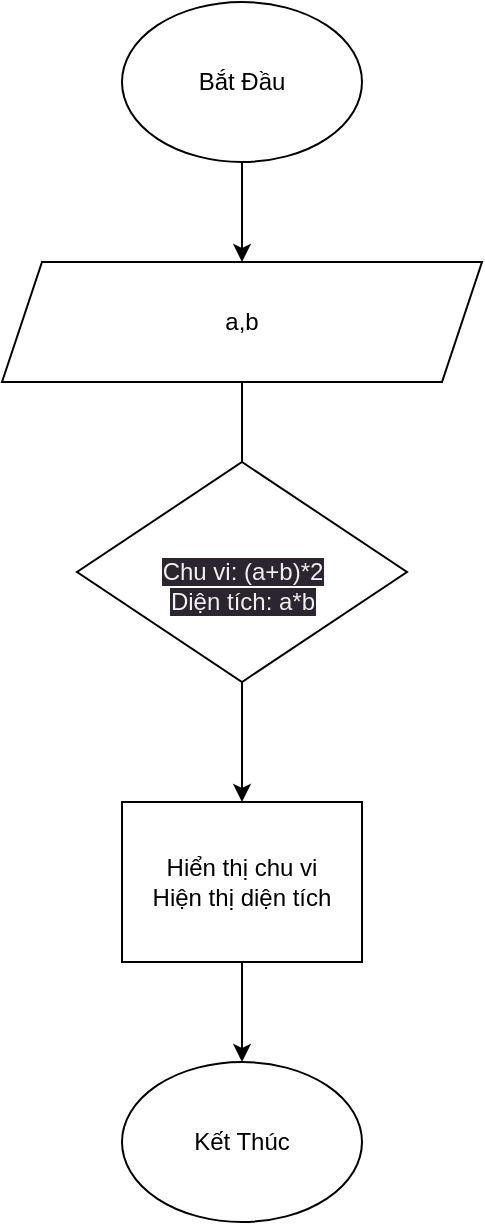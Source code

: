 <mxfile version="21.0.6" type="device" pages="5"><diagram id="5r0HS4jGTGSs91UFAl5S" name="a"><mxGraphModel dx="1050" dy="573" grid="1" gridSize="10" guides="1" tooltips="1" connect="1" arrows="1" fold="1" page="1" pageScale="1" pageWidth="827" pageHeight="1169" math="0" shadow="0"><root><mxCell id="0"/><mxCell id="1" parent="0"/><mxCell id="Brpn6rp2Crt80yL19Pzr-1" value="Bắt Đầu" style="ellipse;whiteSpace=wrap;html=1;" vertex="1" parent="1"><mxGeometry x="310" y="30" width="120" height="80" as="geometry"/></mxCell><mxCell id="Brpn6rp2Crt80yL19Pzr-2" value="" style="endArrow=classic;html=1;rounded=0;exitX=0.5;exitY=1;exitDx=0;exitDy=0;" edge="1" parent="1" source="Brpn6rp2Crt80yL19Pzr-1"><mxGeometry width="50" height="50" relative="1" as="geometry"><mxPoint x="430" y="220" as="sourcePoint"/><mxPoint x="370" y="160" as="targetPoint"/></mxGeometry></mxCell><mxCell id="Brpn6rp2Crt80yL19Pzr-6" style="edgeStyle=orthogonalEdgeStyle;rounded=0;orthogonalLoop=1;jettySize=auto;html=1;exitX=0.5;exitY=1;exitDx=0;exitDy=0;" edge="1" parent="1" source="Brpn6rp2Crt80yL19Pzr-4"><mxGeometry relative="1" as="geometry"><mxPoint x="370" y="280" as="targetPoint"/></mxGeometry></mxCell><mxCell id="Brpn6rp2Crt80yL19Pzr-4" value="a,b" style="shape=parallelogram;perimeter=parallelogramPerimeter;whiteSpace=wrap;html=1;fixedSize=1;" vertex="1" parent="1"><mxGeometry x="250" y="160" width="240" height="60" as="geometry"/></mxCell><mxCell id="Brpn6rp2Crt80yL19Pzr-10" value="" style="endArrow=classic;html=1;rounded=0;exitX=0.5;exitY=1;exitDx=0;exitDy=0;" edge="1" parent="1"><mxGeometry width="50" height="50" relative="1" as="geometry"><mxPoint x="370" y="370" as="sourcePoint"/><mxPoint x="370" y="430" as="targetPoint"/></mxGeometry></mxCell><mxCell id="FXeiI8dnJ79ZD4_cw055-1" value="&lt;br&gt;&lt;span style=&quot;color: rgb(240, 240, 240); font-family: Helvetica; font-size: 12px; font-style: normal; font-variant-ligatures: normal; font-variant-caps: normal; font-weight: 400; letter-spacing: normal; orphans: 2; text-align: center; text-indent: 0px; text-transform: none; widows: 2; word-spacing: 0px; -webkit-text-stroke-width: 0px; background-color: rgb(42, 37, 47); text-decoration-thickness: initial; text-decoration-style: initial; text-decoration-color: initial; float: none; display: inline !important;&quot;&gt;Chu vi: (a+b)*2&lt;/span&gt;&lt;br style=&quot;border-color: rgb(0, 0, 0); color: rgb(240, 240, 240); font-family: Helvetica; font-size: 12px; font-style: normal; font-variant-ligatures: normal; font-variant-caps: normal; font-weight: 400; letter-spacing: normal; orphans: 2; text-align: center; text-indent: 0px; text-transform: none; widows: 2; word-spacing: 0px; -webkit-text-stroke-width: 0px; background-color: rgb(42, 37, 47); text-decoration-thickness: initial; text-decoration-style: initial; text-decoration-color: initial;&quot;&gt;&lt;span style=&quot;color: rgb(240, 240, 240); font-family: Helvetica; font-size: 12px; font-style: normal; font-variant-ligatures: normal; font-variant-caps: normal; font-weight: 400; letter-spacing: normal; orphans: 2; text-align: center; text-indent: 0px; text-transform: none; widows: 2; word-spacing: 0px; -webkit-text-stroke-width: 0px; background-color: rgb(42, 37, 47); text-decoration-thickness: initial; text-decoration-style: initial; text-decoration-color: initial; float: none; display: inline !important;&quot;&gt;Diện tích: a*b&lt;/span&gt;" style="rhombus;whiteSpace=wrap;html=1;" vertex="1" parent="1"><mxGeometry x="287.5" y="260" width="165" height="110" as="geometry"/></mxCell><mxCell id="FXeiI8dnJ79ZD4_cw055-3" value="Hiển thị chu vi&lt;br&gt;Hiện thị diện tích" style="rounded=0;whiteSpace=wrap;html=1;" vertex="1" parent="1"><mxGeometry x="310" y="430" width="120" height="80" as="geometry"/></mxCell><mxCell id="FXeiI8dnJ79ZD4_cw055-4" value="" style="endArrow=classic;html=1;rounded=0;exitX=0.5;exitY=1;exitDx=0;exitDy=0;" edge="1" parent="1" source="FXeiI8dnJ79ZD4_cw055-3"><mxGeometry width="50" height="50" relative="1" as="geometry"><mxPoint x="430" y="450" as="sourcePoint"/><mxPoint x="370" y="560" as="targetPoint"/></mxGeometry></mxCell><mxCell id="FXeiI8dnJ79ZD4_cw055-5" value="Kết Thúc" style="ellipse;whiteSpace=wrap;html=1;" vertex="1" parent="1"><mxGeometry x="310" y="560" width="120" height="80" as="geometry"/></mxCell></root></mxGraphModel></diagram><diagram id="0gc5NvyZmVG9mEgtArGQ" name="b"><mxGraphModel dx="1050" dy="573" grid="1" gridSize="10" guides="1" tooltips="1" connect="1" arrows="1" fold="1" page="1" pageScale="1" pageWidth="827" pageHeight="1169" math="0" shadow="0"><root><mxCell id="0"/><mxCell id="1" parent="0"/><mxCell id="O9QaDFfqqdIZ3DjrllFk-1" value="Bắt đầu" style="ellipse;whiteSpace=wrap;html=1;" vertex="1" parent="1"><mxGeometry x="340" y="50" width="120" height="80" as="geometry"/></mxCell><mxCell id="O9QaDFfqqdIZ3DjrllFk-2" value="" style="endArrow=classic;html=1;rounded=0;exitX=0.5;exitY=1;exitDx=0;exitDy=0;" edge="1" parent="1" source="O9QaDFfqqdIZ3DjrllFk-1"><mxGeometry width="50" height="50" relative="1" as="geometry"><mxPoint x="390" y="320" as="sourcePoint"/><mxPoint x="400" y="180" as="targetPoint"/></mxGeometry></mxCell><mxCell id="O9QaDFfqqdIZ3DjrllFk-3" value="Diện tích&lt;br&gt;đường tròn" style="shape=parallelogram;perimeter=parallelogramPerimeter;whiteSpace=wrap;html=1;fixedSize=1;" vertex="1" parent="1"><mxGeometry x="340" y="180" width="120" height="60" as="geometry"/></mxCell><mxCell id="O9QaDFfqqdIZ3DjrllFk-5" value="" style="endArrow=classic;html=1;rounded=0;exitX=0.5;exitY=1;exitDx=0;exitDy=0;entryX=0.5;entryY=0;entryDx=0;entryDy=0;" edge="1" parent="1" source="O9QaDFfqqdIZ3DjrllFk-3"><mxGeometry width="50" height="50" relative="1" as="geometry"><mxPoint x="390" y="320" as="sourcePoint"/><mxPoint x="400" y="300" as="targetPoint"/></mxGeometry></mxCell><mxCell id="O9QaDFfqqdIZ3DjrllFk-6" value="" style="endArrow=classic;html=1;rounded=0;exitX=0.5;exitY=1;exitDx=0;exitDy=0;" edge="1" parent="1" source="O9QaDFfqqdIZ3DjrllFk-7"><mxGeometry width="50" height="50" relative="1" as="geometry"><mxPoint x="399.5" y="390" as="sourcePoint"/><mxPoint x="400" y="430" as="targetPoint"/></mxGeometry></mxCell><mxCell id="O9QaDFfqqdIZ3DjrllFk-7" value="&#10;&lt;span style=&quot;color: rgb(240, 240, 240); font-family: Helvetica; font-size: 12px; font-style: normal; font-variant-ligatures: normal; font-variant-caps: normal; font-weight: 400; letter-spacing: normal; orphans: 2; text-align: center; text-indent: 0px; text-transform: none; widows: 2; word-spacing: 0px; -webkit-text-stroke-width: 0px; background-color: rgb(42, 37, 47); text-decoration-thickness: initial; text-decoration-style: initial; text-decoration-color: initial; float: none; display: inline !important;&quot;&gt;PI = 3.14&lt;/span&gt;&lt;br style=&quot;border-color: rgb(0, 0, 0); color: rgb(240, 240, 240); font-family: Helvetica; font-size: 12px; font-style: normal; font-variant-ligatures: normal; font-variant-caps: normal; font-weight: 400; letter-spacing: normal; orphans: 2; text-align: center; text-indent: 0px; text-transform: none; widows: 2; word-spacing: 0px; -webkit-text-stroke-width: 0px; background-color: rgb(42, 37, 47); text-decoration-thickness: initial; text-decoration-style: initial; text-decoration-color: initial;&quot;&gt;&lt;span style=&quot;color: rgb(240, 240, 240); font-family: Helvetica; font-size: 12px; font-style: normal; font-variant-ligatures: normal; font-variant-caps: normal; font-weight: 400; letter-spacing: normal; orphans: 2; text-align: center; text-indent: 0px; text-transform: none; widows: 2; word-spacing: 0px; -webkit-text-stroke-width: 0px; background-color: rgb(42, 37, 47); text-decoration-thickness: initial; text-decoration-style: initial; text-decoration-color: initial; float: none; display: inline !important;&quot;&gt;Bán kính: Diện Tích đường tròn / PI&lt;/span&gt;&#10;&#10;" style="rhombus;whiteSpace=wrap;html=1;" vertex="1" parent="1"><mxGeometry x="282" y="300" width="236" height="80" as="geometry"/></mxCell><mxCell id="O9QaDFfqqdIZ3DjrllFk-8" value="Hiển thị bán kính" style="rounded=0;whiteSpace=wrap;html=1;" vertex="1" parent="1"><mxGeometry x="340" y="430" width="120" height="60" as="geometry"/></mxCell><mxCell id="O9QaDFfqqdIZ3DjrllFk-9" value="" style="endArrow=classic;html=1;rounded=0;exitX=0.5;exitY=1;exitDx=0;exitDy=0;" edge="1" parent="1" source="O9QaDFfqqdIZ3DjrllFk-8"><mxGeometry width="50" height="50" relative="1" as="geometry"><mxPoint x="390" y="540" as="sourcePoint"/><mxPoint x="400" y="540" as="targetPoint"/></mxGeometry></mxCell><mxCell id="O9QaDFfqqdIZ3DjrllFk-10" value="Kết Thúc" style="ellipse;whiteSpace=wrap;html=1;" vertex="1" parent="1"><mxGeometry x="340" y="540" width="120" height="80" as="geometry"/></mxCell></root></mxGraphModel></diagram><diagram name="c" id="nPoUoHDQPjZ1TxfekSez"><mxGraphModel dx="1050" dy="573" grid="1" gridSize="10" guides="1" tooltips="1" connect="1" arrows="1" fold="1" page="1" pageScale="1" pageWidth="827" pageHeight="1169" math="0" shadow="0"><root><mxCell id="0"/><mxCell id="1" parent="0"/><mxCell id="Sl7WUDmxWiNvyvVlHaZJ-1" value="Bat Dau&lt;br&gt;" style="ellipse;whiteSpace=wrap;html=1;" parent="1" vertex="1"><mxGeometry x="350" y="10" width="120" height="80" as="geometry"/></mxCell><mxCell id="Sl7WUDmxWiNvyvVlHaZJ-2" value="a,b" style="shape=parallelogram;perimeter=parallelogramPerimeter;whiteSpace=wrap;html=1;fixedSize=1;" parent="1" vertex="1"><mxGeometry x="320" y="170" width="170" height="60" as="geometry"/></mxCell><mxCell id="Sl7WUDmxWiNvyvVlHaZJ-3" value="" style="endArrow=classic;html=1;rounded=0;entryX=0.5;entryY=0;entryDx=0;entryDy=0;" parent="1" source="Sl7WUDmxWiNvyvVlHaZJ-1" target="Sl7WUDmxWiNvyvVlHaZJ-2" edge="1"><mxGeometry width="50" height="50" relative="1" as="geometry"><mxPoint x="390" y="220" as="sourcePoint"/><mxPoint x="420" y="190" as="targetPoint"/></mxGeometry></mxCell><mxCell id="Sl7WUDmxWiNvyvVlHaZJ-6" value="" style="endArrow=classic;html=1;rounded=0;exitX=0.5;exitY=1;exitDx=0;exitDy=0;" parent="1" source="Sl7WUDmxWiNvyvVlHaZJ-2" edge="1"><mxGeometry width="50" height="50" relative="1" as="geometry"><mxPoint x="390" y="320" as="sourcePoint"/><mxPoint x="415.455" y="313.636" as="targetPoint"/></mxGeometry></mxCell><mxCell id="Sl7WUDmxWiNvyvVlHaZJ-7" value="a=b?" style="rhombus;whiteSpace=wrap;html=1;" parent="1" vertex="1"><mxGeometry x="374" y="310" width="80" height="80" as="geometry"/></mxCell><mxCell id="Sl7WUDmxWiNvyvVlHaZJ-8" value="D" style="endArrow=classic;html=1;rounded=0;exitX=1;exitY=0.5;exitDx=0;exitDy=0;entryX=0.5;entryY=0;entryDx=0;entryDy=0;" parent="1" source="Sl7WUDmxWiNvyvVlHaZJ-7" target="Sl7WUDmxWiNvyvVlHaZJ-9" edge="1"><mxGeometry width="50" height="50" relative="1" as="geometry"><mxPoint x="390" y="320" as="sourcePoint"/><mxPoint x="540" y="400" as="targetPoint"/><Array as="points"><mxPoint x="340" y="350"/><mxPoint x="230" y="350"/></Array></mxGeometry></mxCell><mxCell id="Sl7WUDmxWiNvyvVlHaZJ-9" value="Hai so bang nhau&lt;br&gt;" style="rounded=0;whiteSpace=wrap;html=1;" parent="1" vertex="1"><mxGeometry x="180" y="400" width="100" height="60" as="geometry"/></mxCell><mxCell id="Sl7WUDmxWiNvyvVlHaZJ-10" style="edgeStyle=orthogonalEdgeStyle;rounded=0;orthogonalLoop=1;jettySize=auto;html=1;entryX=0;entryY=0.5;entryDx=0;entryDy=0;" parent="1" target="Sl7WUDmxWiNvyvVlHaZJ-7" edge="1"><mxGeometry relative="1" as="geometry"><mxPoint x="340" y="350" as="sourcePoint"/><Array as="points"><mxPoint x="370" y="350"/><mxPoint x="370" y="350"/></Array></mxGeometry></mxCell><mxCell id="Sl7WUDmxWiNvyvVlHaZJ-11" value="a&amp;gt;b" style="rhombus;whiteSpace=wrap;html=1;" parent="1" vertex="1"><mxGeometry x="520" y="310" width="80" height="80" as="geometry"/></mxCell><mxCell id="Sl7WUDmxWiNvyvVlHaZJ-12" value="s" style="endArrow=classic;html=1;rounded=0;entryX=0;entryY=0.5;entryDx=0;entryDy=0;" parent="1" target="Sl7WUDmxWiNvyvVlHaZJ-11" edge="1"><mxGeometry width="50" height="50" relative="1" as="geometry"><mxPoint x="450" y="350" as="sourcePoint"/><mxPoint x="510" y="340" as="targetPoint"/></mxGeometry></mxCell><mxCell id="Sl7WUDmxWiNvyvVlHaZJ-13" value="s" style="endArrow=classic;html=1;rounded=0;exitX=1;exitY=0.5;exitDx=0;exitDy=0;" parent="1" source="Sl7WUDmxWiNvyvVlHaZJ-11" edge="1"><mxGeometry width="50" height="50" relative="1" as="geometry"><mxPoint x="390" y="320" as="sourcePoint"/><mxPoint x="650" y="420" as="targetPoint"/><Array as="points"><mxPoint x="650" y="350"/></Array></mxGeometry></mxCell><mxCell id="Sl7WUDmxWiNvyvVlHaZJ-14" value="D" style="endArrow=classic;html=1;rounded=0;exitX=0.5;exitY=1;exitDx=0;exitDy=0;" parent="1" source="Sl7WUDmxWiNvyvVlHaZJ-11" target="Sl7WUDmxWiNvyvVlHaZJ-15" edge="1"><mxGeometry width="50" height="50" relative="1" as="geometry"><mxPoint x="390" y="320" as="sourcePoint"/><mxPoint x="560" y="430" as="targetPoint"/></mxGeometry></mxCell><mxCell id="Sl7WUDmxWiNvyvVlHaZJ-15" value="a" style="whiteSpace=wrap;html=1;aspect=fixed;" parent="1" vertex="1"><mxGeometry x="520" y="420" width="80" height="80" as="geometry"/></mxCell><mxCell id="Sl7WUDmxWiNvyvVlHaZJ-16" value="b" style="whiteSpace=wrap;html=1;aspect=fixed;" parent="1" vertex="1"><mxGeometry x="610" y="420" width="80" height="80" as="geometry"/></mxCell><mxCell id="Sl7WUDmxWiNvyvVlHaZJ-17" value="" style="endArrow=classic;html=1;rounded=0;exitX=0.5;exitY=1;exitDx=0;exitDy=0;" parent="1" source="Sl7WUDmxWiNvyvVlHaZJ-9" edge="1"><mxGeometry width="50" height="50" relative="1" as="geometry"><mxPoint x="390" y="620" as="sourcePoint"/><mxPoint x="350" y="600" as="targetPoint"/><Array as="points"><mxPoint x="230" y="600"/></Array></mxGeometry></mxCell><mxCell id="Sl7WUDmxWiNvyvVlHaZJ-18" value="" style="endArrow=classic;html=1;rounded=0;" parent="1" source="Sl7WUDmxWiNvyvVlHaZJ-15" edge="1"><mxGeometry width="50" height="50" relative="1" as="geometry"><mxPoint x="390" y="620" as="sourcePoint"/><mxPoint x="470" y="600" as="targetPoint"/><Array as="points"><mxPoint x="560" y="600"/></Array></mxGeometry></mxCell><mxCell id="Sl7WUDmxWiNvyvVlHaZJ-19" value="" style="endArrow=classic;html=1;rounded=0;" parent="1" source="Sl7WUDmxWiNvyvVlHaZJ-16" edge="1"><mxGeometry width="50" height="50" relative="1" as="geometry"><mxPoint x="390" y="620" as="sourcePoint"/><mxPoint x="560" y="600" as="targetPoint"/><Array as="points"><mxPoint x="650" y="600"/></Array></mxGeometry></mxCell><mxCell id="Sl7WUDmxWiNvyvVlHaZJ-20" value="Ket Thuc" style="ellipse;whiteSpace=wrap;html=1;" parent="1" vertex="1"><mxGeometry x="350" y="560" width="120" height="80" as="geometry"/></mxCell></root></mxGraphModel></diagram><diagram id="sWnTQ2fdi5lMRYL22oEv" name="d"><mxGraphModel dx="1050" dy="573" grid="1" gridSize="10" guides="1" tooltips="1" connect="1" arrows="1" fold="1" page="1" pageScale="1" pageWidth="827" pageHeight="1169" math="0" shadow="0"><root><mxCell id="0"/><mxCell id="1" parent="0"/><mxCell id="tEgNseLpptFpPfHBSxYC-2" style="edgeStyle=orthogonalEdgeStyle;rounded=0;orthogonalLoop=1;jettySize=auto;html=1;exitX=0.5;exitY=1;exitDx=0;exitDy=0;" edge="1" parent="1" source="tEgNseLpptFpPfHBSxYC-1"><mxGeometry relative="1" as="geometry"><mxPoint x="410" y="150" as="targetPoint"/></mxGeometry></mxCell><mxCell id="tEgNseLpptFpPfHBSxYC-1" value="Bắt Đầu" style="ellipse;whiteSpace=wrap;html=1;" vertex="1" parent="1"><mxGeometry x="350" y="30" width="120" height="80" as="geometry"/></mxCell><mxCell id="tEgNseLpptFpPfHBSxYC-4" style="edgeStyle=orthogonalEdgeStyle;rounded=0;orthogonalLoop=1;jettySize=auto;html=1;exitX=0.5;exitY=1;exitDx=0;exitDy=0;" edge="1" parent="1" source="tEgNseLpptFpPfHBSxYC-3"><mxGeometry relative="1" as="geometry"><mxPoint x="410" y="250" as="targetPoint"/></mxGeometry></mxCell><mxCell id="tEgNseLpptFpPfHBSxYC-3" value="n" style="shape=parallelogram;perimeter=parallelogramPerimeter;whiteSpace=wrap;html=1;fixedSize=1;" vertex="1" parent="1"><mxGeometry x="350" y="150" width="120" height="50" as="geometry"/></mxCell><mxCell id="tEgNseLpptFpPfHBSxYC-6" style="edgeStyle=orthogonalEdgeStyle;rounded=0;orthogonalLoop=1;jettySize=auto;html=1;exitX=1;exitY=0.5;exitDx=0;exitDy=0;" edge="1" parent="1"><mxGeometry relative="1" as="geometry"><mxPoint x="520" y="400" as="targetPoint"/><mxPoint x="470" y="290" as="sourcePoint"/></mxGeometry></mxCell><mxCell id="tEgNseLpptFpPfHBSxYC-8" value="Đ" style="edgeLabel;html=1;align=center;verticalAlign=middle;resizable=0;points=[];" vertex="1" connectable="0" parent="tEgNseLpptFpPfHBSxYC-6"><mxGeometry x="-0.163" y="-1" relative="1" as="geometry"><mxPoint as="offset"/></mxGeometry></mxCell><mxCell id="tEgNseLpptFpPfHBSxYC-7" value="S" style="edgeStyle=orthogonalEdgeStyle;rounded=0;orthogonalLoop=1;jettySize=auto;html=1;exitX=0.25;exitY=1;exitDx=0;exitDy=0;" edge="1" parent="1"><mxGeometry relative="1" as="geometry"><mxPoint x="380" y="390" as="targetPoint"/><mxPoint x="380" y="310" as="sourcePoint"/></mxGeometry></mxCell><mxCell id="tEgNseLpptFpPfHBSxYC-9" value="n&amp;lt;0" style="rhombus;whiteSpace=wrap;html=1;" vertex="1" parent="1"><mxGeometry x="360" y="250" width="110" height="80" as="geometry"/></mxCell><mxCell id="tEgNseLpptFpPfHBSxYC-14" style="edgeStyle=orthogonalEdgeStyle;rounded=0;orthogonalLoop=1;jettySize=auto;html=1;exitX=0;exitY=0.5;exitDx=0;exitDy=0;" edge="1" parent="1" source="tEgNseLpptFpPfHBSxYC-11"><mxGeometry relative="1" as="geometry"><mxPoint x="380" y="360" as="targetPoint"/><Array as="points"><mxPoint x="440" y="430"/><mxPoint x="440" y="370"/><mxPoint x="380" y="370"/></Array></mxGeometry></mxCell><mxCell id="tEgNseLpptFpPfHBSxYC-11" value="n=n*(-1)" style="rounded=0;whiteSpace=wrap;html=1;" vertex="1" parent="1"><mxGeometry x="480" y="400" width="90" height="60" as="geometry"/></mxCell><mxCell id="tEgNseLpptFpPfHBSxYC-12" value="n" style="rounded=0;whiteSpace=wrap;html=1;" vertex="1" parent="1"><mxGeometry x="350" y="390" width="60" height="60" as="geometry"/></mxCell><mxCell id="tEgNseLpptFpPfHBSxYC-13" value="Kết Thúc" style="ellipse;whiteSpace=wrap;html=1;" vertex="1" parent="1"><mxGeometry x="330" y="505" width="120" height="80" as="geometry"/></mxCell><mxCell id="tEgNseLpptFpPfHBSxYC-15" value="" style="endArrow=classic;html=1;rounded=0;exitX=0.5;exitY=1;exitDx=0;exitDy=0;entryX=0.5;entryY=0;entryDx=0;entryDy=0;" edge="1" parent="1" source="tEgNseLpptFpPfHBSxYC-12" target="tEgNseLpptFpPfHBSxYC-13"><mxGeometry width="50" height="50" relative="1" as="geometry"><mxPoint x="390" y="540" as="sourcePoint"/><mxPoint x="440" y="490" as="targetPoint"/></mxGeometry></mxCell></root></mxGraphModel></diagram><diagram id="wrDZQCv94KUpYUHUuSa8" name="e"><mxGraphModel dx="1050" dy="573" grid="1" gridSize="10" guides="1" tooltips="1" connect="1" arrows="1" fold="1" page="1" pageScale="1" pageWidth="827" pageHeight="1169" math="0" shadow="0"><root><mxCell id="0"/><mxCell id="1" parent="0"/><mxCell id="lT9qmUm0hXrcuurh2nZS-2" style="edgeStyle=orthogonalEdgeStyle;rounded=0;orthogonalLoop=1;jettySize=auto;html=1;exitX=0.5;exitY=1;exitDx=0;exitDy=0;" edge="1" parent="1" source="lT9qmUm0hXrcuurh2nZS-1"><mxGeometry relative="1" as="geometry"><mxPoint x="410" y="150" as="targetPoint"/></mxGeometry></mxCell><mxCell id="lT9qmUm0hXrcuurh2nZS-1" value="Bắt Đầu" style="ellipse;whiteSpace=wrap;html=1;" vertex="1" parent="1"><mxGeometry x="350" y="20" width="120" height="80" as="geometry"/></mxCell><mxCell id="lT9qmUm0hXrcuurh2nZS-4" style="edgeStyle=orthogonalEdgeStyle;rounded=0;orthogonalLoop=1;jettySize=auto;html=1;exitX=0.5;exitY=1;exitDx=0;exitDy=0;" edge="1" parent="1" source="lT9qmUm0hXrcuurh2nZS-3"><mxGeometry relative="1" as="geometry"><mxPoint x="410" y="290" as="targetPoint"/></mxGeometry></mxCell><mxCell id="lT9qmUm0hXrcuurh2nZS-3" value="a,b,c" style="shape=parallelogram;perimeter=parallelogramPerimeter;whiteSpace=wrap;html=1;fixedSize=1;" vertex="1" parent="1"><mxGeometry x="350" y="150" width="120" height="60" as="geometry"/></mxCell><mxCell id="_g9aPh9Ao1fQ0RWliKjh-3" style="edgeStyle=orthogonalEdgeStyle;rounded=0;orthogonalLoop=1;jettySize=auto;html=1;exitX=1;exitY=0.5;exitDx=0;exitDy=0;" edge="1" parent="1" source="lT9qmUm0hXrcuurh2nZS-5"><mxGeometry relative="1" as="geometry"><mxPoint x="550" y="360" as="targetPoint"/><Array as="points"><mxPoint x="550" y="290"/></Array></mxGeometry></mxCell><mxCell id="_g9aPh9Ao1fQ0RWliKjh-5" value="Đ" style="edgeLabel;html=1;align=center;verticalAlign=middle;resizable=0;points=[];" vertex="1" connectable="0" parent="_g9aPh9Ao1fQ0RWliKjh-3"><mxGeometry x="-0.172" relative="1" as="geometry"><mxPoint as="offset"/></mxGeometry></mxCell><mxCell id="_g9aPh9Ao1fQ0RWliKjh-6" value="S" style="edgeStyle=orthogonalEdgeStyle;rounded=0;orthogonalLoop=1;jettySize=auto;html=1;exitX=0;exitY=0.5;exitDx=0;exitDy=0;" edge="1" parent="1" source="lT9qmUm0hXrcuurh2nZS-5"><mxGeometry relative="1" as="geometry"><mxPoint x="270" y="600" as="targetPoint"/><Array as="points"><mxPoint x="270" y="290"/></Array></mxGeometry></mxCell><mxCell id="lT9qmUm0hXrcuurh2nZS-5" value="a+b&amp;gt;c" style="rhombus;whiteSpace=wrap;html=1;" vertex="1" parent="1"><mxGeometry x="340" y="250" width="140" height="80" as="geometry"/></mxCell><mxCell id="_g9aPh9Ao1fQ0RWliKjh-8" value="Đ" style="edgeStyle=orthogonalEdgeStyle;rounded=0;orthogonalLoop=1;jettySize=auto;html=1;exitX=0.5;exitY=1;exitDx=0;exitDy=0;" edge="1" parent="1" source="_g9aPh9Ao1fQ0RWliKjh-7"><mxGeometry relative="1" as="geometry"><mxPoint x="550" y="490" as="targetPoint"/></mxGeometry></mxCell><mxCell id="_g9aPh9Ao1fQ0RWliKjh-12" value="S" style="edgeStyle=orthogonalEdgeStyle;rounded=0;orthogonalLoop=1;jettySize=auto;html=1;exitX=0;exitY=0.5;exitDx=0;exitDy=0;" edge="1" parent="1" source="_g9aPh9Ao1fQ0RWliKjh-7"><mxGeometry relative="1" as="geometry"><mxPoint x="270" y="390" as="targetPoint"/></mxGeometry></mxCell><mxCell id="_g9aPh9Ao1fQ0RWliKjh-7" value="a+c&amp;gt;b" style="rhombus;whiteSpace=wrap;html=1;" vertex="1" parent="1"><mxGeometry x="510" y="350" width="80" height="80" as="geometry"/></mxCell><mxCell id="_g9aPh9Ao1fQ0RWliKjh-10" value="Đ" style="edgeStyle=orthogonalEdgeStyle;rounded=0;orthogonalLoop=1;jettySize=auto;html=1;exitX=0.5;exitY=1;exitDx=0;exitDy=0;" edge="1" parent="1" source="_g9aPh9Ao1fQ0RWliKjh-9"><mxGeometry relative="1" as="geometry"><mxPoint x="550" y="640" as="targetPoint"/></mxGeometry></mxCell><mxCell id="_g9aPh9Ao1fQ0RWliKjh-13" value="S" style="edgeStyle=orthogonalEdgeStyle;rounded=0;orthogonalLoop=1;jettySize=auto;html=1;exitX=0;exitY=0.5;exitDx=0;exitDy=0;" edge="1" parent="1" source="_g9aPh9Ao1fQ0RWliKjh-9"><mxGeometry relative="1" as="geometry"><mxPoint x="270" y="520" as="targetPoint"/></mxGeometry></mxCell><mxCell id="_g9aPh9Ao1fQ0RWliKjh-9" value="c+b&amp;gt;c" style="rhombus;whiteSpace=wrap;html=1;" vertex="1" parent="1"><mxGeometry x="510" y="480" width="80" height="80" as="geometry"/></mxCell><mxCell id="_g9aPh9Ao1fQ0RWliKjh-16" style="edgeStyle=orthogonalEdgeStyle;rounded=0;orthogonalLoop=1;jettySize=auto;html=1;exitX=0.5;exitY=1;exitDx=0;exitDy=0;" edge="1" parent="1" source="_g9aPh9Ao1fQ0RWliKjh-11"><mxGeometry relative="1" as="geometry"><mxPoint x="480" y="800" as="targetPoint"/><Array as="points"><mxPoint x="550" y="800"/><mxPoint x="540" y="800"/></Array></mxGeometry></mxCell><mxCell id="_g9aPh9Ao1fQ0RWliKjh-11" value="Là 3 cạnh tam giác" style="rounded=0;whiteSpace=wrap;html=1;" vertex="1" parent="1"><mxGeometry x="490" y="640" width="120" height="70" as="geometry"/></mxCell><mxCell id="_g9aPh9Ao1fQ0RWliKjh-15" style="edgeStyle=orthogonalEdgeStyle;rounded=0;orthogonalLoop=1;jettySize=auto;html=1;exitX=0.5;exitY=1;exitDx=0;exitDy=0;" edge="1" parent="1" source="_g9aPh9Ao1fQ0RWliKjh-14"><mxGeometry relative="1" as="geometry"><mxPoint x="350" y="790" as="targetPoint"/><Array as="points"><mxPoint x="270" y="790"/></Array></mxGeometry></mxCell><mxCell id="_g9aPh9Ao1fQ0RWliKjh-14" value="Không Là 3 cạnh&lt;br&gt;Tam giác&lt;br&gt;" style="rounded=0;whiteSpace=wrap;html=1;" vertex="1" parent="1"><mxGeometry x="210" y="600" width="120" height="60" as="geometry"/></mxCell><mxCell id="_g9aPh9Ao1fQ0RWliKjh-17" value="Kết Thúc&lt;br&gt;" style="ellipse;whiteSpace=wrap;html=1;" vertex="1" parent="1"><mxGeometry x="354" y="750" width="126" height="80" as="geometry"/></mxCell></root></mxGraphModel></diagram></mxfile>